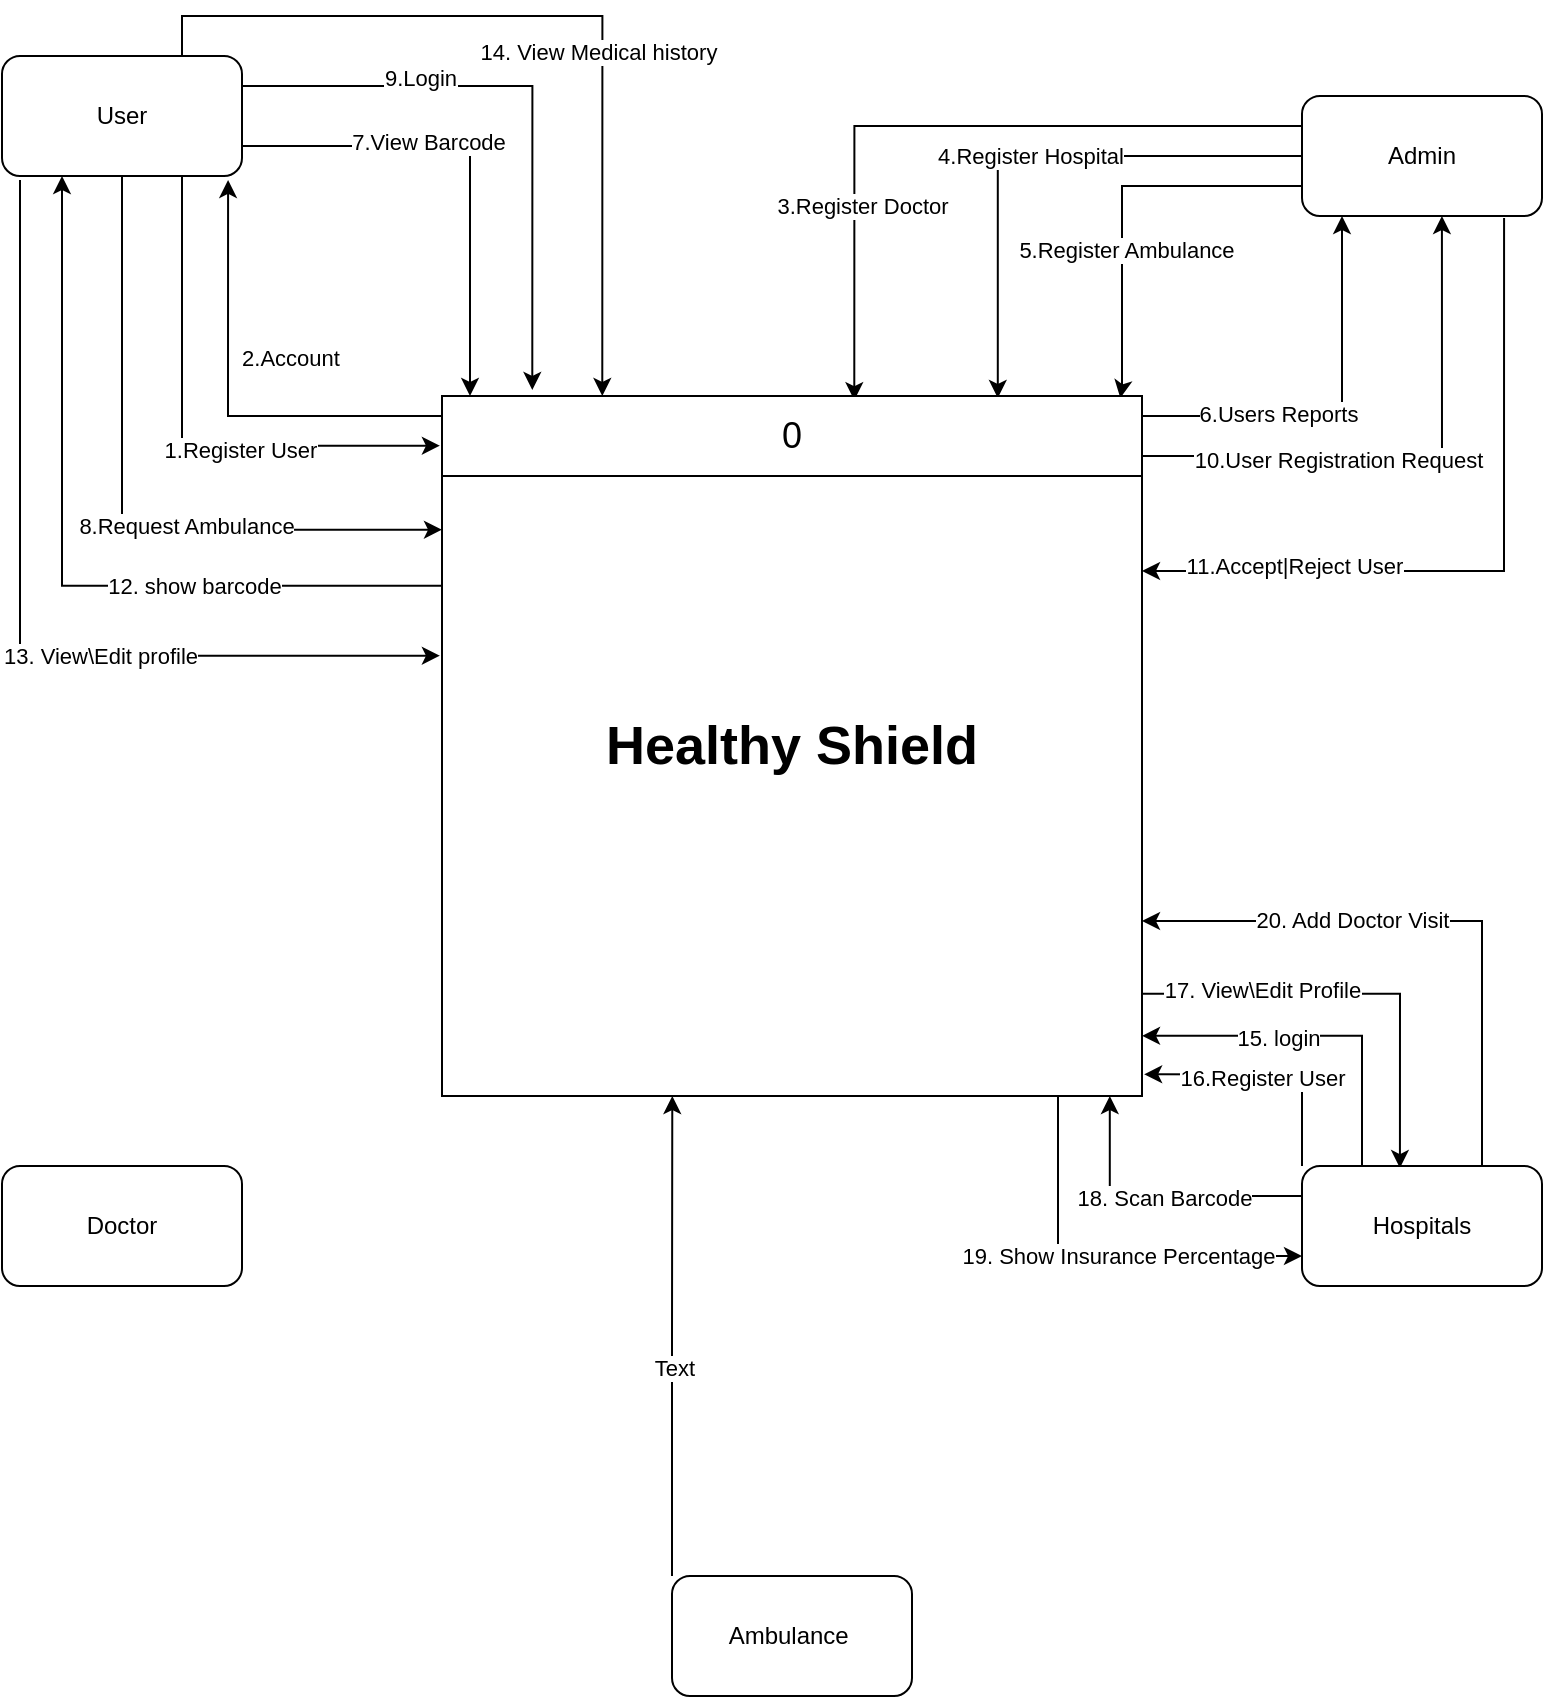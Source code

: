 <mxfile version="13.0.9" type="github">
  <diagram id="t-40IrdALzzYhq3jKnCi" name="Page-1">
    <mxGraphModel dx="1422" dy="762" grid="1" gridSize="10" guides="1" tooltips="1" connect="1" arrows="1" fold="1" page="1" pageScale="1" pageWidth="827" pageHeight="1169" math="0" shadow="0">
      <root>
        <mxCell id="0" />
        <mxCell id="1" parent="0" />
        <mxCell id="WkDb-Qz1wxZT0FGAP73l-8" style="edgeStyle=orthogonalEdgeStyle;rounded=0;orthogonalLoop=1;jettySize=auto;html=1;exitX=0;exitY=0.25;exitDx=0;exitDy=0;entryX=0.942;entryY=1.033;entryDx=0;entryDy=0;entryPerimeter=0;" parent="1" source="WkDb-Qz1wxZT0FGAP73l-14" target="WkDb-Qz1wxZT0FGAP73l-2" edge="1">
          <mxGeometry relative="1" as="geometry">
            <Array as="points">
              <mxPoint x="153" y="210" />
            </Array>
          </mxGeometry>
        </mxCell>
        <mxCell id="WkDb-Qz1wxZT0FGAP73l-10" value="2.Account" style="edgeLabel;html=1;align=center;verticalAlign=middle;resizable=0;points=[];" parent="WkDb-Qz1wxZT0FGAP73l-8" vertex="1" connectable="0">
          <mxGeometry x="-0.048" y="-29" relative="1" as="geometry">
            <mxPoint x="2" y="-29" as="offset" />
          </mxGeometry>
        </mxCell>
        <mxCell id="Vhr6AQCbH3jPlNNf15J3-7" style="edgeStyle=orthogonalEdgeStyle;rounded=0;orthogonalLoop=1;jettySize=auto;html=1;exitX=0;exitY=0.271;exitDx=0;exitDy=0;entryX=0.25;entryY=1;entryDx=0;entryDy=0;exitPerimeter=0;" edge="1" parent="1" source="WkDb-Qz1wxZT0FGAP73l-1" target="WkDb-Qz1wxZT0FGAP73l-2">
          <mxGeometry relative="1" as="geometry" />
        </mxCell>
        <mxCell id="Vhr6AQCbH3jPlNNf15J3-8" value="12. show barcode" style="edgeLabel;html=1;align=center;verticalAlign=middle;resizable=0;points=[];" vertex="1" connectable="0" parent="Vhr6AQCbH3jPlNNf15J3-7">
          <mxGeometry x="-0.369" relative="1" as="geometry">
            <mxPoint as="offset" />
          </mxGeometry>
        </mxCell>
        <mxCell id="Vhr6AQCbH3jPlNNf15J3-20" style="edgeStyle=orthogonalEdgeStyle;rounded=0;orthogonalLoop=1;jettySize=auto;html=1;exitX=1;exitY=0.854;exitDx=0;exitDy=0;entryX=0.408;entryY=0.017;entryDx=0;entryDy=0;entryPerimeter=0;exitPerimeter=0;" edge="1" parent="1" source="WkDb-Qz1wxZT0FGAP73l-1" target="WkDb-Qz1wxZT0FGAP73l-4">
          <mxGeometry relative="1" as="geometry" />
        </mxCell>
        <mxCell id="Vhr6AQCbH3jPlNNf15J3-21" value="17. View\Edit Profile" style="edgeLabel;html=1;align=center;verticalAlign=middle;resizable=0;points=[];" vertex="1" connectable="0" parent="Vhr6AQCbH3jPlNNf15J3-20">
          <mxGeometry x="-0.63" y="2" relative="1" as="geometry">
            <mxPoint x="20" as="offset" />
          </mxGeometry>
        </mxCell>
        <mxCell id="Vhr6AQCbH3jPlNNf15J3-24" style="edgeStyle=orthogonalEdgeStyle;rounded=0;orthogonalLoop=1;jettySize=auto;html=1;exitX=0.88;exitY=0.997;exitDx=0;exitDy=0;entryX=0;entryY=0.75;entryDx=0;entryDy=0;exitPerimeter=0;" edge="1" parent="1" source="WkDb-Qz1wxZT0FGAP73l-1" target="WkDb-Qz1wxZT0FGAP73l-4">
          <mxGeometry relative="1" as="geometry" />
        </mxCell>
        <mxCell id="Vhr6AQCbH3jPlNNf15J3-25" value="19. Show Insurance Percentage" style="edgeLabel;html=1;align=center;verticalAlign=middle;resizable=0;points=[];" vertex="1" connectable="0" parent="Vhr6AQCbH3jPlNNf15J3-24">
          <mxGeometry x="-0.202" y="30" relative="1" as="geometry">
            <mxPoint x="30" y="30" as="offset" />
          </mxGeometry>
        </mxCell>
        <mxCell id="WkDb-Qz1wxZT0FGAP73l-1" value="&lt;font style=&quot;font-size: 27px&quot;&gt;&lt;b&gt;Healthy Shield&lt;/b&gt;&lt;/font&gt;" style="whiteSpace=wrap;html=1;aspect=fixed;" parent="1" vertex="1">
          <mxGeometry x="260" y="200" width="350" height="350" as="geometry" />
        </mxCell>
        <mxCell id="WkDb-Qz1wxZT0FGAP73l-7" style="edgeStyle=orthogonalEdgeStyle;rounded=0;orthogonalLoop=1;jettySize=auto;html=1;exitX=0.75;exitY=1;exitDx=0;exitDy=0;entryX=-0.003;entryY=0.071;entryDx=0;entryDy=0;entryPerimeter=0;" parent="1" source="WkDb-Qz1wxZT0FGAP73l-2" target="WkDb-Qz1wxZT0FGAP73l-1" edge="1">
          <mxGeometry relative="1" as="geometry" />
        </mxCell>
        <mxCell id="WkDb-Qz1wxZT0FGAP73l-9" value="1.Register User" style="edgeLabel;html=1;align=center;verticalAlign=middle;resizable=0;points=[];" parent="WkDb-Qz1wxZT0FGAP73l-7" vertex="1" connectable="0">
          <mxGeometry x="0.023" y="29" relative="1" as="geometry">
            <mxPoint x="29" y="31" as="offset" />
          </mxGeometry>
        </mxCell>
        <mxCell id="WkDb-Qz1wxZT0FGAP73l-22" style="edgeStyle=orthogonalEdgeStyle;rounded=0;orthogonalLoop=1;jettySize=auto;html=1;exitX=0.5;exitY=1;exitDx=0;exitDy=0;entryX=0;entryY=0.191;entryDx=0;entryDy=0;entryPerimeter=0;" parent="1" source="WkDb-Qz1wxZT0FGAP73l-2" target="WkDb-Qz1wxZT0FGAP73l-1" edge="1">
          <mxGeometry relative="1" as="geometry" />
        </mxCell>
        <mxCell id="WkDb-Qz1wxZT0FGAP73l-23" value="8.Request Ambulance" style="edgeLabel;html=1;align=center;verticalAlign=middle;resizable=0;points=[];" parent="WkDb-Qz1wxZT0FGAP73l-22" vertex="1" connectable="0">
          <mxGeometry x="0.039" y="32" relative="1" as="geometry">
            <mxPoint as="offset" />
          </mxGeometry>
        </mxCell>
        <mxCell id="Vhr6AQCbH3jPlNNf15J3-1" style="edgeStyle=orthogonalEdgeStyle;rounded=0;orthogonalLoop=1;jettySize=auto;html=1;exitX=1;exitY=0.25;exitDx=0;exitDy=0;entryX=0.129;entryY=-0.075;entryDx=0;entryDy=0;entryPerimeter=0;" edge="1" parent="1" source="WkDb-Qz1wxZT0FGAP73l-2" target="WkDb-Qz1wxZT0FGAP73l-14">
          <mxGeometry relative="1" as="geometry" />
        </mxCell>
        <mxCell id="Vhr6AQCbH3jPlNNf15J3-2" value="9.Login" style="edgeLabel;html=1;align=center;verticalAlign=middle;resizable=0;points=[];" vertex="1" connectable="0" parent="Vhr6AQCbH3jPlNNf15J3-1">
          <mxGeometry x="-0.401" y="4" relative="1" as="geometry">
            <mxPoint as="offset" />
          </mxGeometry>
        </mxCell>
        <mxCell id="Vhr6AQCbH3jPlNNf15J3-9" style="edgeStyle=orthogonalEdgeStyle;rounded=0;orthogonalLoop=1;jettySize=auto;html=1;exitX=0.75;exitY=0;exitDx=0;exitDy=0;entryX=0.229;entryY=0;entryDx=0;entryDy=0;entryPerimeter=0;" edge="1" parent="1" source="WkDb-Qz1wxZT0FGAP73l-2" target="WkDb-Qz1wxZT0FGAP73l-14">
          <mxGeometry relative="1" as="geometry" />
        </mxCell>
        <mxCell id="Vhr6AQCbH3jPlNNf15J3-10" value="14. View Medical history" style="edgeLabel;html=1;align=center;verticalAlign=middle;resizable=0;points=[];" vertex="1" connectable="0" parent="Vhr6AQCbH3jPlNNf15J3-9">
          <mxGeometry x="0.181" y="-2" relative="1" as="geometry">
            <mxPoint as="offset" />
          </mxGeometry>
        </mxCell>
        <mxCell id="Vhr6AQCbH3jPlNNf15J3-11" style="edgeStyle=orthogonalEdgeStyle;rounded=0;orthogonalLoop=1;jettySize=auto;html=1;exitX=0.075;exitY=1.033;exitDx=0;exitDy=0;entryX=-0.003;entryY=0.371;entryDx=0;entryDy=0;entryPerimeter=0;exitPerimeter=0;" edge="1" parent="1" source="WkDb-Qz1wxZT0FGAP73l-2" target="WkDb-Qz1wxZT0FGAP73l-1">
          <mxGeometry relative="1" as="geometry">
            <Array as="points">
              <mxPoint x="49" y="330" />
            </Array>
          </mxGeometry>
        </mxCell>
        <mxCell id="Vhr6AQCbH3jPlNNf15J3-12" value="13. View\Edit profile" style="edgeLabel;html=1;align=center;verticalAlign=middle;resizable=0;points=[];" vertex="1" connectable="0" parent="Vhr6AQCbH3jPlNNf15J3-11">
          <mxGeometry x="0.062" y="40" relative="1" as="geometry">
            <mxPoint x="40" y="40" as="offset" />
          </mxGeometry>
        </mxCell>
        <mxCell id="WkDb-Qz1wxZT0FGAP73l-2" value="User" style="rounded=1;whiteSpace=wrap;html=1;" parent="1" vertex="1">
          <mxGeometry x="40" y="30" width="120" height="60" as="geometry" />
        </mxCell>
        <mxCell id="WkDb-Qz1wxZT0FGAP73l-3" value="Doctor" style="rounded=1;whiteSpace=wrap;html=1;" parent="1" vertex="1">
          <mxGeometry x="40" y="585" width="120" height="60" as="geometry" />
        </mxCell>
        <mxCell id="Vhr6AQCbH3jPlNNf15J3-13" style="edgeStyle=orthogonalEdgeStyle;rounded=0;orthogonalLoop=1;jettySize=auto;html=1;exitX=0.25;exitY=0;exitDx=0;exitDy=0;entryX=1;entryY=0.914;entryDx=0;entryDy=0;entryPerimeter=0;" edge="1" parent="1" source="WkDb-Qz1wxZT0FGAP73l-4" target="WkDb-Qz1wxZT0FGAP73l-1">
          <mxGeometry relative="1" as="geometry" />
        </mxCell>
        <mxCell id="Vhr6AQCbH3jPlNNf15J3-14" value="15. login" style="edgeLabel;html=1;align=center;verticalAlign=middle;resizable=0;points=[];" vertex="1" connectable="0" parent="Vhr6AQCbH3jPlNNf15J3-13">
          <mxGeometry x="0.223" y="1" relative="1" as="geometry">
            <mxPoint as="offset" />
          </mxGeometry>
        </mxCell>
        <mxCell id="Vhr6AQCbH3jPlNNf15J3-17" style="edgeStyle=orthogonalEdgeStyle;rounded=0;orthogonalLoop=1;jettySize=auto;html=1;exitX=0;exitY=0;exitDx=0;exitDy=0;entryX=1.003;entryY=0.969;entryDx=0;entryDy=0;entryPerimeter=0;" edge="1" parent="1" source="WkDb-Qz1wxZT0FGAP73l-4" target="WkDb-Qz1wxZT0FGAP73l-1">
          <mxGeometry relative="1" as="geometry">
            <Array as="points">
              <mxPoint x="690" y="539" />
            </Array>
          </mxGeometry>
        </mxCell>
        <mxCell id="Vhr6AQCbH3jPlNNf15J3-18" value="16.Register User" style="edgeLabel;html=1;align=center;verticalAlign=middle;resizable=0;points=[];" vertex="1" connectable="0" parent="Vhr6AQCbH3jPlNNf15J3-17">
          <mxGeometry x="0.199" y="2" relative="1" as="geometry">
            <mxPoint x="9.2" as="offset" />
          </mxGeometry>
        </mxCell>
        <mxCell id="Vhr6AQCbH3jPlNNf15J3-22" style="edgeStyle=orthogonalEdgeStyle;rounded=0;orthogonalLoop=1;jettySize=auto;html=1;exitX=0;exitY=0.25;exitDx=0;exitDy=0;entryX=0.954;entryY=1;entryDx=0;entryDy=0;entryPerimeter=0;" edge="1" parent="1" source="WkDb-Qz1wxZT0FGAP73l-4" target="WkDb-Qz1wxZT0FGAP73l-1">
          <mxGeometry relative="1" as="geometry" />
        </mxCell>
        <mxCell id="Vhr6AQCbH3jPlNNf15J3-23" value="18. Scan Barcode" style="edgeLabel;html=1;align=center;verticalAlign=middle;resizable=0;points=[];" vertex="1" connectable="0" parent="Vhr6AQCbH3jPlNNf15J3-22">
          <mxGeometry x="-0.055" y="1" relative="1" as="geometry">
            <mxPoint as="offset" />
          </mxGeometry>
        </mxCell>
        <mxCell id="Vhr6AQCbH3jPlNNf15J3-27" style="edgeStyle=orthogonalEdgeStyle;rounded=0;orthogonalLoop=1;jettySize=auto;html=1;exitX=0.75;exitY=0;exitDx=0;exitDy=0;entryX=1;entryY=0.75;entryDx=0;entryDy=0;" edge="1" parent="1" source="WkDb-Qz1wxZT0FGAP73l-4" target="WkDb-Qz1wxZT0FGAP73l-1">
          <mxGeometry relative="1" as="geometry" />
        </mxCell>
        <mxCell id="Vhr6AQCbH3jPlNNf15J3-28" value="20. Add Doctor Visit" style="edgeLabel;html=1;align=center;verticalAlign=middle;resizable=0;points=[];" vertex="1" connectable="0" parent="Vhr6AQCbH3jPlNNf15J3-27">
          <mxGeometry x="0.289" y="-1" relative="1" as="geometry">
            <mxPoint x="1" as="offset" />
          </mxGeometry>
        </mxCell>
        <mxCell id="WkDb-Qz1wxZT0FGAP73l-4" value="Hospitals" style="rounded=1;whiteSpace=wrap;html=1;" parent="1" vertex="1">
          <mxGeometry x="690" y="585" width="120" height="60" as="geometry" />
        </mxCell>
        <mxCell id="Vhr6AQCbH3jPlNNf15J3-15" style="edgeStyle=orthogonalEdgeStyle;rounded=0;orthogonalLoop=1;jettySize=auto;html=1;exitX=0;exitY=0;exitDx=0;exitDy=0;entryX=0.329;entryY=1;entryDx=0;entryDy=0;entryPerimeter=0;" edge="1" parent="1" source="WkDb-Qz1wxZT0FGAP73l-5" target="WkDb-Qz1wxZT0FGAP73l-1">
          <mxGeometry relative="1" as="geometry" />
        </mxCell>
        <mxCell id="Vhr6AQCbH3jPlNNf15J3-16" value="Text" style="edgeLabel;html=1;align=center;verticalAlign=middle;resizable=0;points=[];" vertex="1" connectable="0" parent="Vhr6AQCbH3jPlNNf15J3-15">
          <mxGeometry x="0.001" y="-16" relative="1" as="geometry">
            <mxPoint x="-15" y="16" as="offset" />
          </mxGeometry>
        </mxCell>
        <mxCell id="WkDb-Qz1wxZT0FGAP73l-5" value="Ambulance&amp;nbsp;" style="rounded=1;whiteSpace=wrap;html=1;" parent="1" vertex="1">
          <mxGeometry x="375" y="790" width="120" height="60" as="geometry" />
        </mxCell>
        <mxCell id="WkDb-Qz1wxZT0FGAP73l-11" style="edgeStyle=orthogonalEdgeStyle;rounded=0;orthogonalLoop=1;jettySize=auto;html=1;exitX=0;exitY=0.25;exitDx=0;exitDy=0;entryX=0.589;entryY=0.006;entryDx=0;entryDy=0;entryPerimeter=0;" parent="1" source="WkDb-Qz1wxZT0FGAP73l-6" target="WkDb-Qz1wxZT0FGAP73l-1" edge="1">
          <mxGeometry relative="1" as="geometry">
            <Array as="points">
              <mxPoint x="466" y="65" />
            </Array>
          </mxGeometry>
        </mxCell>
        <mxCell id="WkDb-Qz1wxZT0FGAP73l-16" value="3.Register Doctor" style="edgeLabel;html=1;align=center;verticalAlign=middle;resizable=0;points=[];" parent="WkDb-Qz1wxZT0FGAP73l-11" vertex="1" connectable="0">
          <mxGeometry x="0.219" y="40" relative="1" as="geometry">
            <mxPoint as="offset" />
          </mxGeometry>
        </mxCell>
        <mxCell id="WkDb-Qz1wxZT0FGAP73l-12" value="4.Register Hospital" style="edgeStyle=orthogonalEdgeStyle;rounded=0;orthogonalLoop=1;jettySize=auto;html=1;exitX=0;exitY=0.5;exitDx=0;exitDy=0;entryX=0.794;entryY=0.025;entryDx=0;entryDy=0;entryPerimeter=0;" parent="1" source="WkDb-Qz1wxZT0FGAP73l-6" target="WkDb-Qz1wxZT0FGAP73l-14" edge="1">
          <mxGeometry relative="1" as="geometry" />
        </mxCell>
        <mxCell id="WkDb-Qz1wxZT0FGAP73l-13" style="edgeStyle=orthogonalEdgeStyle;rounded=0;orthogonalLoop=1;jettySize=auto;html=1;exitX=0;exitY=0.75;exitDx=0;exitDy=0;entryX=0.969;entryY=0.025;entryDx=0;entryDy=0;entryPerimeter=0;" parent="1" source="WkDb-Qz1wxZT0FGAP73l-6" target="WkDb-Qz1wxZT0FGAP73l-14" edge="1">
          <mxGeometry relative="1" as="geometry">
            <Array as="points">
              <mxPoint x="600" y="95" />
              <mxPoint x="600" y="196" />
            </Array>
          </mxGeometry>
        </mxCell>
        <mxCell id="WkDb-Qz1wxZT0FGAP73l-17" value="5.Register Ambulance" style="edgeLabel;html=1;align=center;verticalAlign=middle;resizable=0;points=[];" parent="WkDb-Qz1wxZT0FGAP73l-13" vertex="1" connectable="0">
          <mxGeometry x="-0.102" y="32" relative="1" as="geometry">
            <mxPoint as="offset" />
          </mxGeometry>
        </mxCell>
        <mxCell id="Vhr6AQCbH3jPlNNf15J3-5" style="edgeStyle=orthogonalEdgeStyle;rounded=0;orthogonalLoop=1;jettySize=auto;html=1;exitX=0.842;exitY=1.017;exitDx=0;exitDy=0;entryX=1;entryY=0.25;entryDx=0;entryDy=0;exitPerimeter=0;" edge="1" parent="1" source="WkDb-Qz1wxZT0FGAP73l-6" target="WkDb-Qz1wxZT0FGAP73l-1">
          <mxGeometry relative="1" as="geometry" />
        </mxCell>
        <mxCell id="Vhr6AQCbH3jPlNNf15J3-6" value="11.Accept|Reject User" style="edgeLabel;html=1;align=center;verticalAlign=middle;resizable=0;points=[];" vertex="1" connectable="0" parent="Vhr6AQCbH3jPlNNf15J3-5">
          <mxGeometry x="0.575" y="-3" relative="1" as="geometry">
            <mxPoint as="offset" />
          </mxGeometry>
        </mxCell>
        <mxCell id="WkDb-Qz1wxZT0FGAP73l-6" value="Admin" style="rounded=1;whiteSpace=wrap;html=1;" parent="1" vertex="1">
          <mxGeometry x="690" y="50" width="120" height="60" as="geometry" />
        </mxCell>
        <mxCell id="WkDb-Qz1wxZT0FGAP73l-15" style="edgeStyle=orthogonalEdgeStyle;rounded=0;orthogonalLoop=1;jettySize=auto;html=1;exitX=1;exitY=0.25;exitDx=0;exitDy=0;" parent="1" source="WkDb-Qz1wxZT0FGAP73l-14" edge="1">
          <mxGeometry relative="1" as="geometry">
            <mxPoint x="710" y="110" as="targetPoint" />
            <Array as="points">
              <mxPoint x="710" y="210" />
              <mxPoint x="710" y="110" />
            </Array>
          </mxGeometry>
        </mxCell>
        <mxCell id="WkDb-Qz1wxZT0FGAP73l-18" value="6.Users Reports" style="edgeLabel;html=1;align=center;verticalAlign=middle;resizable=0;points=[];" parent="WkDb-Qz1wxZT0FGAP73l-15" vertex="1" connectable="0">
          <mxGeometry x="-0.321" y="1" relative="1" as="geometry">
            <mxPoint as="offset" />
          </mxGeometry>
        </mxCell>
        <mxCell id="WkDb-Qz1wxZT0FGAP73l-19" style="edgeStyle=orthogonalEdgeStyle;rounded=0;orthogonalLoop=1;jettySize=auto;html=1;exitX=1;exitY=0.75;exitDx=0;exitDy=0;entryX=0.04;entryY=0;entryDx=0;entryDy=0;entryPerimeter=0;" parent="1" source="WkDb-Qz1wxZT0FGAP73l-2" target="WkDb-Qz1wxZT0FGAP73l-14" edge="1">
          <mxGeometry relative="1" as="geometry" />
        </mxCell>
        <mxCell id="WkDb-Qz1wxZT0FGAP73l-21" value="7.View Barcode" style="edgeLabel;html=1;align=center;verticalAlign=middle;resizable=0;points=[];" parent="WkDb-Qz1wxZT0FGAP73l-19" vertex="1" connectable="0">
          <mxGeometry x="-0.227" y="2" relative="1" as="geometry">
            <mxPoint as="offset" />
          </mxGeometry>
        </mxCell>
        <mxCell id="Vhr6AQCbH3jPlNNf15J3-3" style="edgeStyle=orthogonalEdgeStyle;rounded=0;orthogonalLoop=1;jettySize=auto;html=1;exitX=1;exitY=0.75;exitDx=0;exitDy=0;entryX=0.583;entryY=1;entryDx=0;entryDy=0;entryPerimeter=0;" edge="1" parent="1" source="WkDb-Qz1wxZT0FGAP73l-14" target="WkDb-Qz1wxZT0FGAP73l-6">
          <mxGeometry relative="1" as="geometry" />
        </mxCell>
        <mxCell id="Vhr6AQCbH3jPlNNf15J3-4" value="10.User Registration Request" style="edgeLabel;html=1;align=center;verticalAlign=middle;resizable=0;points=[];" vertex="1" connectable="0" parent="Vhr6AQCbH3jPlNNf15J3-3">
          <mxGeometry x="-0.274" y="-2" relative="1" as="geometry">
            <mxPoint as="offset" />
          </mxGeometry>
        </mxCell>
        <mxCell id="WkDb-Qz1wxZT0FGAP73l-14" value="&lt;font style=&quot;font-size: 18px&quot;&gt;0&lt;/font&gt;" style="rounded=0;whiteSpace=wrap;html=1;" parent="1" vertex="1">
          <mxGeometry x="260" y="200" width="350" height="40" as="geometry" />
        </mxCell>
      </root>
    </mxGraphModel>
  </diagram>
</mxfile>
